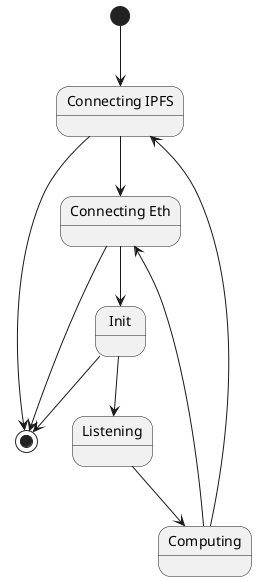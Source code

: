 @startuml

[*] --> ipfs

state "Connecting IPFS" as ipfs
state "Connecting Eth" as eth

ipfs --> [*]
ipfs --> eth

eth --> [*]
eth --> Init

Init --> [*]
Init --> Listening

Listening --> Computing

Computing --> eth
Computing --> ipfs

@enduml